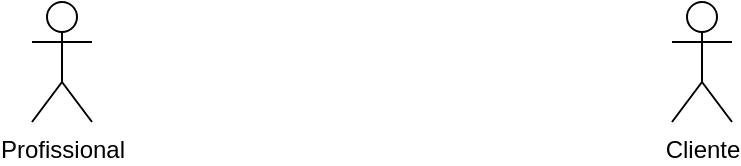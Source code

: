 <mxfile version="13.7.3" type="device"><diagram id="j9S0HNxBxryUofk7-QmQ" name="Página-1"><mxGraphModel dx="749" dy="556" grid="1" gridSize="10" guides="1" tooltips="1" connect="1" arrows="1" fold="1" page="1" pageScale="1" pageWidth="827" pageHeight="1169" math="0" shadow="0"><root><mxCell id="0"/><mxCell id="1" parent="0"/><mxCell id="ToFxH44Te5TFUTUomPWj-1" value="Profissional" style="shape=umlActor;verticalLabelPosition=bottom;verticalAlign=top;html=1;outlineConnect=0;" vertex="1" parent="1"><mxGeometry x="170" y="160" width="30" height="60" as="geometry"/></mxCell><mxCell id="ToFxH44Te5TFUTUomPWj-2" value="Cliente" style="shape=umlActor;verticalLabelPosition=bottom;verticalAlign=top;html=1;outlineConnect=0;" vertex="1" parent="1"><mxGeometry x="490" y="160" width="30" height="60" as="geometry"/></mxCell></root></mxGraphModel></diagram></mxfile>